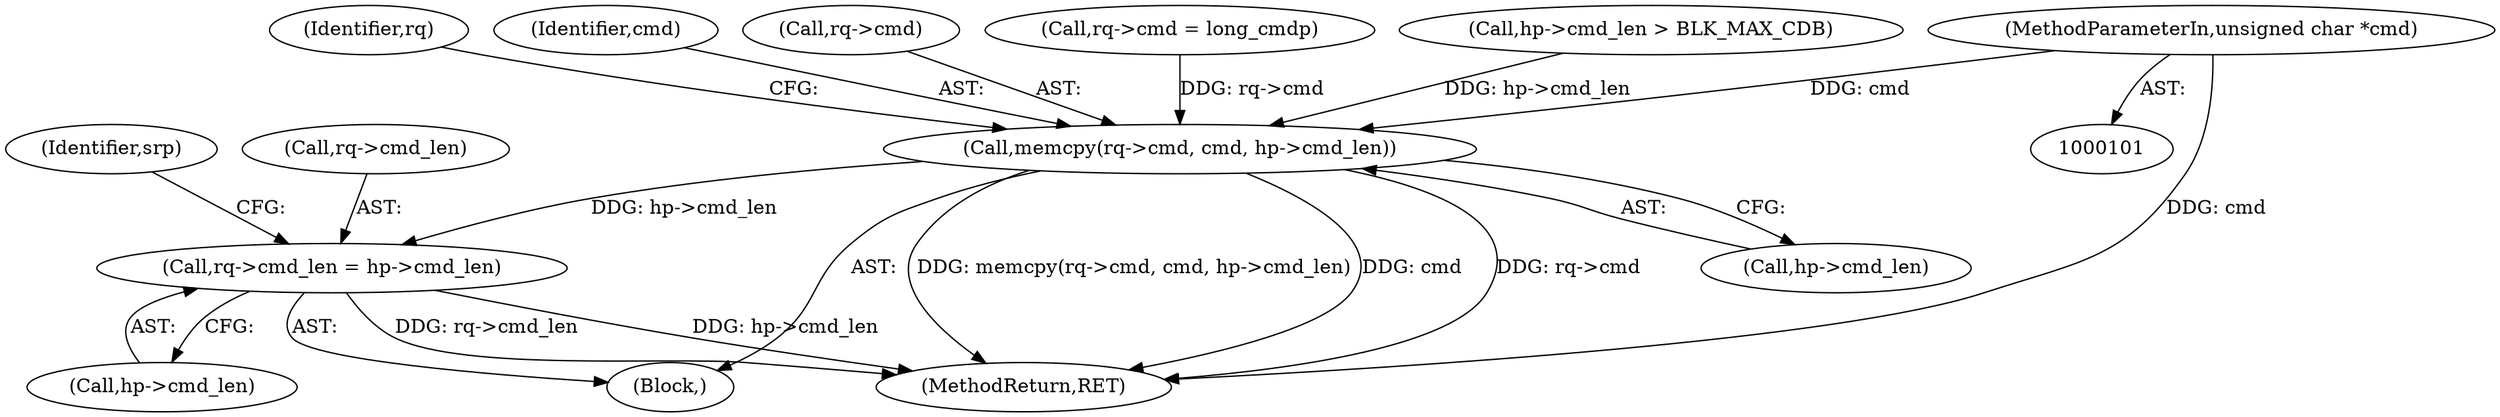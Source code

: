 digraph "0_linux_451a2886b6bf90e2fb378f7c46c655450fb96e81@pointer" {
"1000103" [label="(MethodParameterIn,unsigned char *cmd)"];
"1000238" [label="(Call,memcpy(rq->cmd, cmd, hp->cmd_len))"];
"1000246" [label="(Call,rq->cmd_len = hp->cmd_len)"];
"1000507" [label="(MethodReturn,RET)"];
"1000243" [label="(Call,hp->cmd_len)"];
"1000104" [label="(Block,)"];
"1000233" [label="(Call,rq->cmd = long_cmdp)"];
"1000228" [label="(Call,hp->cmd_len > BLK_MAX_CDB)"];
"1000248" [label="(Identifier,rq)"];
"1000242" [label="(Identifier,cmd)"];
"1000247" [label="(Call,rq->cmd_len)"];
"1000238" [label="(Call,memcpy(rq->cmd, cmd, hp->cmd_len))"];
"1000246" [label="(Call,rq->cmd_len = hp->cmd_len)"];
"1000255" [label="(Identifier,srp)"];
"1000250" [label="(Call,hp->cmd_len)"];
"1000103" [label="(MethodParameterIn,unsigned char *cmd)"];
"1000239" [label="(Call,rq->cmd)"];
"1000103" -> "1000101"  [label="AST: "];
"1000103" -> "1000507"  [label="DDG: cmd"];
"1000103" -> "1000238"  [label="DDG: cmd"];
"1000238" -> "1000104"  [label="AST: "];
"1000238" -> "1000243"  [label="CFG: "];
"1000239" -> "1000238"  [label="AST: "];
"1000242" -> "1000238"  [label="AST: "];
"1000243" -> "1000238"  [label="AST: "];
"1000248" -> "1000238"  [label="CFG: "];
"1000238" -> "1000507"  [label="DDG: rq->cmd"];
"1000238" -> "1000507"  [label="DDG: memcpy(rq->cmd, cmd, hp->cmd_len)"];
"1000238" -> "1000507"  [label="DDG: cmd"];
"1000233" -> "1000238"  [label="DDG: rq->cmd"];
"1000228" -> "1000238"  [label="DDG: hp->cmd_len"];
"1000238" -> "1000246"  [label="DDG: hp->cmd_len"];
"1000246" -> "1000104"  [label="AST: "];
"1000246" -> "1000250"  [label="CFG: "];
"1000247" -> "1000246"  [label="AST: "];
"1000250" -> "1000246"  [label="AST: "];
"1000255" -> "1000246"  [label="CFG: "];
"1000246" -> "1000507"  [label="DDG: hp->cmd_len"];
"1000246" -> "1000507"  [label="DDG: rq->cmd_len"];
}
